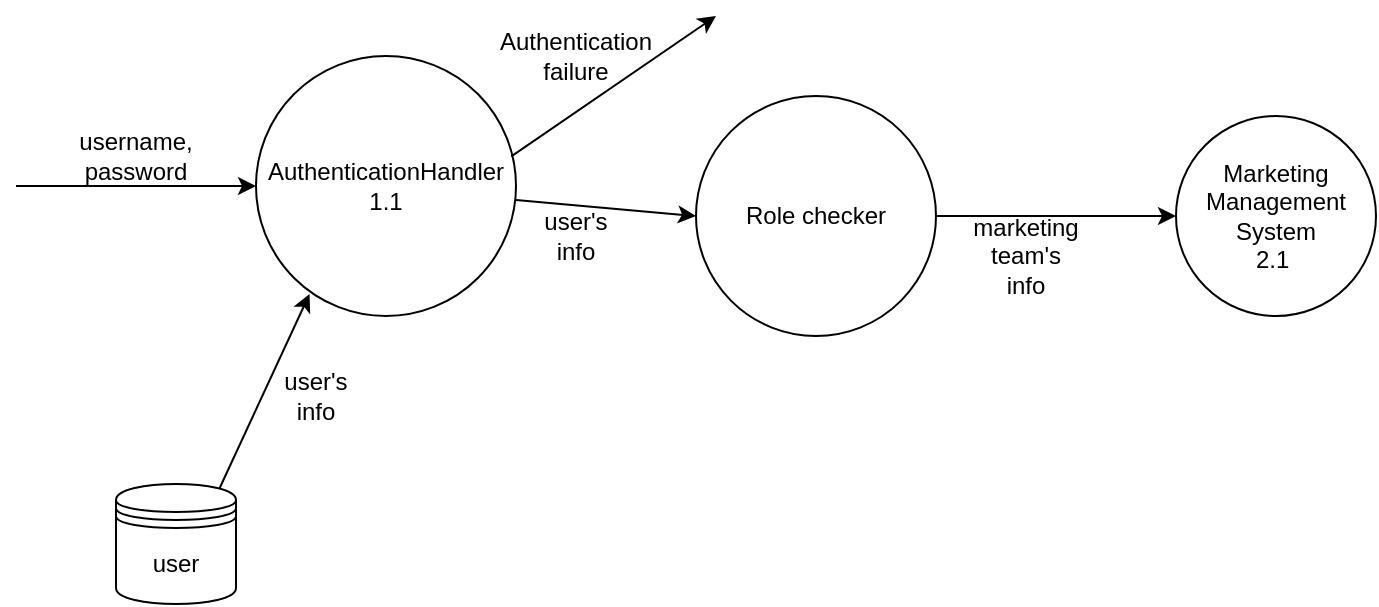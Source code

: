 <mxfile version="14.5.3" type="device"><diagram id="SBo7qIxcuWNst88XQ7X7" name="Page-1"><mxGraphModel dx="1038" dy="548" grid="1" gridSize="10" guides="1" tooltips="1" connect="1" arrows="1" fold="1" page="1" pageScale="1" pageWidth="1169" pageHeight="827" math="0" shadow="0"><root><mxCell id="0"/><mxCell id="1" parent="0"/><mxCell id="jbs9VK9EBBn1yW_1fcoI-2" value="Marketing Management System&lt;br&gt;2.1&amp;nbsp;" style="ellipse;whiteSpace=wrap;html=1;aspect=fixed;" parent="1" vertex="1"><mxGeometry x="660" y="150" width="100" height="100" as="geometry"/></mxCell><mxCell id="jbs9VK9EBBn1yW_1fcoI-5" value="" style="endArrow=classic;html=1;entryX=0;entryY=0.5;entryDx=0;entryDy=0;" parent="1" target="jbs9VK9EBBn1yW_1fcoI-7" edge="1"><mxGeometry width="50" height="50" relative="1" as="geometry"><mxPoint x="80" y="185" as="sourcePoint"/><mxPoint x="130" y="130" as="targetPoint"/></mxGeometry></mxCell><mxCell id="jbs9VK9EBBn1yW_1fcoI-6" value="" style="endArrow=classic;html=1;entryX=0.206;entryY=0.915;entryDx=0;entryDy=0;entryPerimeter=0;" parent="1" target="jbs9VK9EBBn1yW_1fcoI-7" edge="1"><mxGeometry width="50" height="50" relative="1" as="geometry"><mxPoint x="180" y="340" as="sourcePoint"/><mxPoint x="230" y="290" as="targetPoint"/></mxGeometry></mxCell><mxCell id="jbs9VK9EBBn1yW_1fcoI-7" value="AuthenticationHandler&lt;br&gt;1.1" style="ellipse;whiteSpace=wrap;html=1;aspect=fixed;" parent="1" vertex="1"><mxGeometry x="200" y="120" width="130" height="130" as="geometry"/></mxCell><mxCell id="jbs9VK9EBBn1yW_1fcoI-8" value="user" style="shape=datastore;whiteSpace=wrap;html=1;" parent="1" vertex="1"><mxGeometry x="130" y="334" width="60" height="60" as="geometry"/></mxCell><mxCell id="JpTQvRQfS-qruM0Su0_W-2" value="username, password" style="text;html=1;strokeColor=none;fillColor=none;align=center;verticalAlign=middle;whiteSpace=wrap;rounded=0;" parent="1" vertex="1"><mxGeometry x="120" y="160" width="40" height="20" as="geometry"/></mxCell><mxCell id="JpTQvRQfS-qruM0Su0_W-6" value="user's info" style="text;html=1;strokeColor=none;fillColor=none;align=center;verticalAlign=middle;whiteSpace=wrap;rounded=0;" parent="1" vertex="1"><mxGeometry x="210" y="280" width="40" height="20" as="geometry"/></mxCell><mxCell id="JpTQvRQfS-qruM0Su0_W-8" value="" style="endArrow=classic;html=1;exitX=0.982;exitY=0.386;exitDx=0;exitDy=0;exitPerimeter=0;" parent="1" source="jbs9VK9EBBn1yW_1fcoI-7" edge="1"><mxGeometry width="50" height="50" relative="1" as="geometry"><mxPoint x="350" y="190" as="sourcePoint"/><mxPoint x="430" y="100" as="targetPoint"/></mxGeometry></mxCell><mxCell id="JpTQvRQfS-qruM0Su0_W-10" value="Authentication failure" style="text;html=1;strokeColor=none;fillColor=none;align=center;verticalAlign=middle;whiteSpace=wrap;rounded=0;rotation=0;" parent="1" vertex="1"><mxGeometry x="340" y="110" width="40" height="20" as="geometry"/></mxCell><mxCell id="JpTQvRQfS-qruM0Su0_W-39" value="Role checker" style="ellipse;whiteSpace=wrap;html=1;aspect=fixed;" parent="1" vertex="1"><mxGeometry x="420" y="140" width="120" height="120" as="geometry"/></mxCell><mxCell id="JpTQvRQfS-qruM0Su0_W-40" value="" style="endArrow=classic;html=1;entryX=0;entryY=0.5;entryDx=0;entryDy=0;exitX=1;exitY=0.554;exitDx=0;exitDy=0;exitPerimeter=0;" parent="1" source="jbs9VK9EBBn1yW_1fcoI-7" target="JpTQvRQfS-qruM0Su0_W-39" edge="1"><mxGeometry width="50" height="50" relative="1" as="geometry"><mxPoint x="340" y="334" as="sourcePoint"/><mxPoint x="386.78" y="232.95" as="targetPoint"/></mxGeometry></mxCell><mxCell id="JpTQvRQfS-qruM0Su0_W-41" value="user's info" style="text;html=1;strokeColor=none;fillColor=none;align=center;verticalAlign=middle;whiteSpace=wrap;rounded=0;" parent="1" vertex="1"><mxGeometry x="340" y="200" width="40" height="20" as="geometry"/></mxCell><mxCell id="JpTQvRQfS-qruM0Su0_W-42" value="" style="endArrow=classic;html=1;entryX=0;entryY=0.5;entryDx=0;entryDy=0;exitX=1;exitY=0.5;exitDx=0;exitDy=0;" parent="1" source="JpTQvRQfS-qruM0Su0_W-39" target="jbs9VK9EBBn1yW_1fcoI-2" edge="1"><mxGeometry width="50" height="50" relative="1" as="geometry"><mxPoint x="630" y="431.05" as="sourcePoint"/><mxPoint x="676.78" y="330" as="targetPoint"/></mxGeometry></mxCell><mxCell id="JpTQvRQfS-qruM0Su0_W-43" value="marketing team's &lt;br&gt;info" style="text;html=1;strokeColor=none;fillColor=none;align=center;verticalAlign=middle;whiteSpace=wrap;rounded=0;" parent="1" vertex="1"><mxGeometry x="565" y="210" width="40" height="20" as="geometry"/></mxCell></root></mxGraphModel></diagram></mxfile>